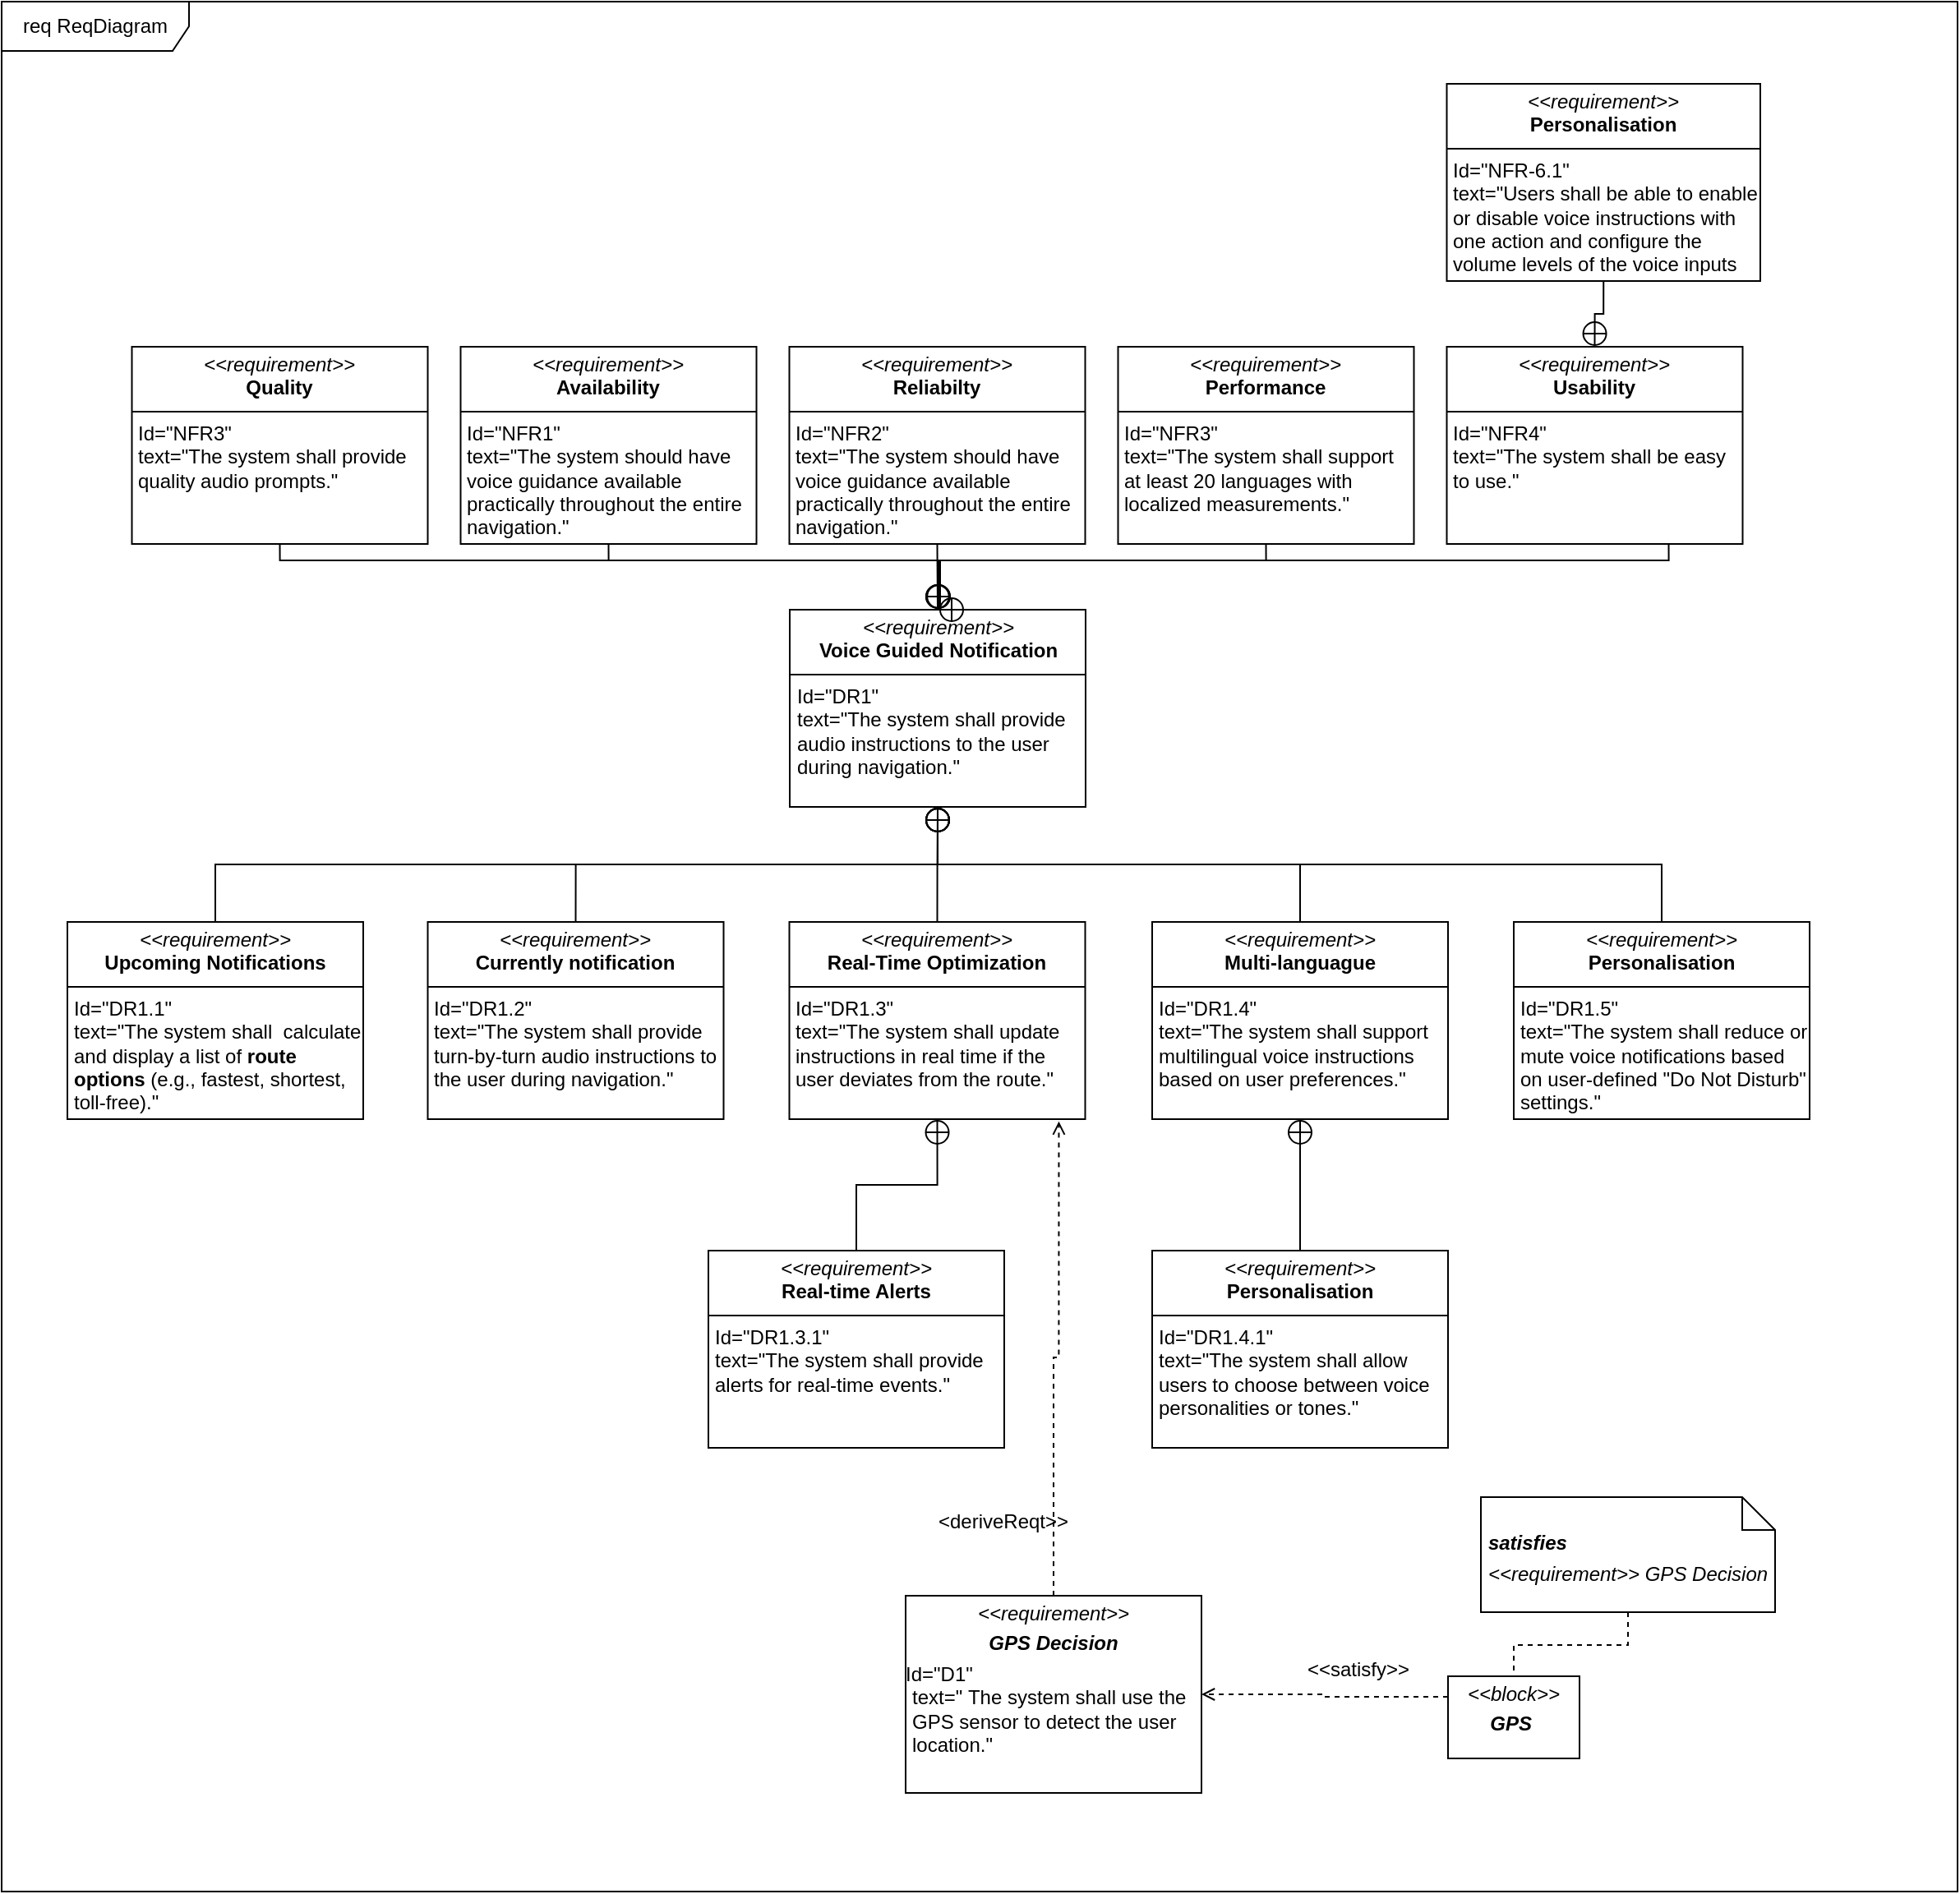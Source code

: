<mxfile version="26.2.13">
  <diagram name="Page-1" id="jVy5ansgh5haitN2zPb1">
    <mxGraphModel dx="2723" dy="1880" grid="1" gridSize="10" guides="1" tooltips="1" connect="1" arrows="1" fold="1" page="1" pageScale="1" pageWidth="827" pageHeight="1169" math="0" shadow="0">
      <root>
        <mxCell id="0" />
        <mxCell id="1" parent="0" />
        <mxCell id="nLQTtZPJFhFnZga12o0D-1" value="req ReqDiagram" style="shape=umlFrame;whiteSpace=wrap;html=1;pointerEvents=0;width=114;height=30;" vertex="1" parent="1">
          <mxGeometry x="1170" y="120" width="1190" height="1150" as="geometry" />
        </mxCell>
        <mxCell id="nLQTtZPJFhFnZga12o0D-2" value="&lt;p style=&quot;margin:0px;margin-top:4px;text-align:center;&quot;&gt;&lt;i&gt;&amp;lt;&amp;lt;requirement&amp;gt;&amp;gt;&lt;/i&gt;&lt;br&gt;&lt;b&gt;Voice Guided Notification&lt;/b&gt;&lt;/p&gt;&lt;hr size=&quot;1&quot; style=&quot;border-style:solid;&quot;&gt;&lt;p style=&quot;margin:0px;margin-left:4px;&quot;&gt;Id=&quot;DR1&quot;&lt;/p&gt;&lt;p style=&quot;margin:0px;margin-left:4px;&quot;&gt;text=&quot;&lt;span id=&quot;docs-internal-guid-2a9801a0-7fff-4f0c-7176-f9042768ee36&quot;&gt;&lt;span style=&quot;font-family: Arial, sans-serif; background-color: transparent; font-variant-numeric: normal; font-variant-east-asian: normal; font-variant-alternates: normal; font-variant-position: normal; font-variant-emoji: normal; vertical-align: baseline; white-space-collapse: preserve;&quot;&gt;&lt;font&gt;The system shall provide  audio instructions to the user during navigation.&lt;/font&gt;&lt;/span&gt;&lt;/span&gt;&quot;&lt;/p&gt;" style="verticalAlign=top;align=left;overflow=fill;html=1;whiteSpace=wrap;" vertex="1" parent="1">
          <mxGeometry x="1649.5" y="490" width="180" height="120" as="geometry" />
        </mxCell>
        <mxCell id="nLQTtZPJFhFnZga12o0D-39" style="edgeStyle=orthogonalEdgeStyle;rounded=0;orthogonalLoop=1;jettySize=auto;html=1;exitX=0.5;exitY=0;exitDx=0;exitDy=0;entryX=0.5;entryY=1;entryDx=0;entryDy=0;endArrow=circlePlus;endFill=0;" edge="1" parent="1" source="nLQTtZPJFhFnZga12o0D-11" target="nLQTtZPJFhFnZga12o0D-2">
          <mxGeometry relative="1" as="geometry" />
        </mxCell>
        <mxCell id="nLQTtZPJFhFnZga12o0D-11" value="&lt;p style=&quot;margin:0px;margin-top:4px;text-align:center;&quot;&gt;&lt;i&gt;&amp;lt;&amp;lt;requirement&amp;gt;&amp;gt;&lt;/i&gt;&lt;br&gt;&lt;b&gt;Upcoming Notifications&lt;/b&gt;&lt;/p&gt;&lt;hr size=&quot;1&quot; style=&quot;border-style:solid;&quot;&gt;&lt;p style=&quot;margin:0px;margin-left:4px;&quot;&gt;Id=&quot;DR1.1&quot;&lt;/p&gt;&lt;p style=&quot;margin:0px;margin-left:4px;&quot;&gt;text=&quot;&lt;span id=&quot;docs-internal-guid-ffcac9a9-7fff-ea1d-9a6b-a21baaa114f1&quot;&gt;&lt;span style=&quot;font-family: Arial, sans-serif; background-color: transparent; font-variant-numeric: normal; font-variant-east-asian: normal; font-variant-alternates: normal; font-variant-position: normal; font-variant-emoji: normal; vertical-align: baseline; white-space-collapse: preserve;&quot;&gt;&lt;font&gt;The system shall  calculate and display a list of &lt;/font&gt;&lt;/span&gt;&lt;/span&gt;&lt;strong style=&quot;background-color: transparent; color: light-dark(rgb(0, 0, 0), rgb(255, 255, 255));&quot; data-end=&quot;481&quot; data-start=&quot;458&quot;&gt;route options&lt;/strong&gt;&lt;span style=&quot;background-color: transparent; color: light-dark(rgb(0, 0, 0), rgb(255, 255, 255));&quot;&gt; (e.g., fastest, shortest, toll-free).&lt;/span&gt;&lt;span style=&quot;background-color: transparent; color: light-dark(rgb(0, 0, 0), rgb(255, 255, 255));&quot;&gt;&quot;&lt;/span&gt;&lt;/p&gt;" style="verticalAlign=top;align=left;overflow=fill;html=1;whiteSpace=wrap;" vertex="1" parent="1">
          <mxGeometry x="1210" y="680" width="180" height="120" as="geometry" />
        </mxCell>
        <mxCell id="nLQTtZPJFhFnZga12o0D-21" style="edgeStyle=orthogonalEdgeStyle;rounded=0;orthogonalLoop=1;jettySize=auto;html=1;endArrow=circlePlus;endFill=0;exitX=0.5;exitY=1;exitDx=0;exitDy=0;" edge="1" parent="1" source="nLQTtZPJFhFnZga12o0D-22">
          <mxGeometry relative="1" as="geometry">
            <mxPoint x="1740" y="490" as="targetPoint" />
            <Array as="points">
              <mxPoint x="1539" y="460" />
              <mxPoint x="1740" y="460" />
            </Array>
          </mxGeometry>
        </mxCell>
        <mxCell id="nLQTtZPJFhFnZga12o0D-22" value="&lt;p style=&quot;margin:0px;margin-top:4px;text-align:center;&quot;&gt;&lt;i&gt;&amp;lt;&amp;lt;requirement&amp;gt;&amp;gt;&lt;/i&gt;&lt;br&gt;&lt;b&gt;Availability&lt;/b&gt;&lt;/p&gt;&lt;hr size=&quot;1&quot; style=&quot;border-style:solid;&quot;&gt;&lt;p style=&quot;margin:0px;margin-left:4px;&quot;&gt;Id=&quot;NFR1&quot;&lt;/p&gt;&lt;p style=&quot;margin:0px;margin-left:4px;&quot;&gt;text=&quot;The system should have voice guidance available practically throughout the entire navigation.&quot;&lt;/p&gt;" style="verticalAlign=top;align=left;overflow=fill;html=1;whiteSpace=wrap;" vertex="1" parent="1">
          <mxGeometry x="1449.25" y="330" width="180" height="120" as="geometry" />
        </mxCell>
        <mxCell id="nLQTtZPJFhFnZga12o0D-25" style="edgeStyle=orthogonalEdgeStyle;rounded=0;orthogonalLoop=1;jettySize=auto;html=1;endArrow=circlePlus;endFill=0;exitX=0.5;exitY=1;exitDx=0;exitDy=0;" edge="1" parent="1" source="nLQTtZPJFhFnZga12o0D-26">
          <mxGeometry relative="1" as="geometry">
            <mxPoint x="1739.5" y="490" as="targetPoint" />
            <mxPoint x="1649.5" y="460.0" as="sourcePoint" />
            <Array as="points">
              <mxPoint x="1739" y="460" />
            </Array>
          </mxGeometry>
        </mxCell>
        <mxCell id="nLQTtZPJFhFnZga12o0D-26" value="&lt;p style=&quot;margin:0px;margin-top:4px;text-align:center;&quot;&gt;&lt;i&gt;&amp;lt;&amp;lt;requirement&amp;gt;&amp;gt;&lt;/i&gt;&lt;br&gt;&lt;b&gt;Reliabilty&lt;/b&gt;&lt;/p&gt;&lt;hr size=&quot;1&quot; style=&quot;border-style:solid;&quot;&gt;&lt;p style=&quot;margin:0px;margin-left:4px;&quot;&gt;Id=&quot;NFR2&quot;&lt;/p&gt;&lt;p style=&quot;margin:0px;margin-left:4px;&quot;&gt;text=&quot;The system should have voice guidance available practically throughout the entire navigation.&quot;&lt;/p&gt;" style="verticalAlign=top;align=left;overflow=fill;html=1;whiteSpace=wrap;" vertex="1" parent="1">
          <mxGeometry x="1649.25" y="330" width="180" height="120" as="geometry" />
        </mxCell>
        <mxCell id="nLQTtZPJFhFnZga12o0D-29" style="edgeStyle=orthogonalEdgeStyle;rounded=0;orthogonalLoop=1;jettySize=auto;html=1;endArrow=circlePlus;endFill=0;exitX=0.5;exitY=1;exitDx=0;exitDy=0;" edge="1" parent="1" source="nLQTtZPJFhFnZga12o0D-30">
          <mxGeometry relative="1" as="geometry">
            <mxPoint x="1740" y="490" as="targetPoint" />
            <Array as="points">
              <mxPoint x="1939" y="460" />
              <mxPoint x="1740" y="460" />
            </Array>
          </mxGeometry>
        </mxCell>
        <mxCell id="nLQTtZPJFhFnZga12o0D-30" value="&lt;p style=&quot;margin: 4px 0px 0px; text-align: center;&quot;&gt;&lt;i&gt;&amp;lt;&amp;lt;requirement&amp;gt;&amp;gt;&lt;/i&gt;&lt;br&gt;&lt;span style=&quot;background-color: transparent; color: light-dark(rgb(0, 0, 0), rgb(255, 255, 255)); text-align: left;&quot;&gt;&lt;b&gt;Performance&lt;/b&gt;&lt;/span&gt;&lt;/p&gt;&lt;hr size=&quot;1&quot; style=&quot;border-style:solid;&quot;&gt;&lt;p style=&quot;margin:0px;margin-left:4px;&quot;&gt;Id=&quot;NFR3&quot;&lt;/p&gt;&lt;p style=&quot;margin:0px;margin-left:4px;&quot;&gt;text=&quot;The system shall support at least &lt;span style=&quot;&quot; data-end=&quot;2237&quot; data-start=&quot;2221&quot;&gt;20 languages&lt;/span&gt; with localized measurements.&quot;&lt;/p&gt;" style="verticalAlign=top;align=left;overflow=fill;html=1;whiteSpace=wrap;" vertex="1" parent="1">
          <mxGeometry x="1849.25" y="330" width="180" height="120" as="geometry" />
        </mxCell>
        <mxCell id="nLQTtZPJFhFnZga12o0D-33" style="edgeStyle=orthogonalEdgeStyle;rounded=0;orthogonalLoop=1;jettySize=auto;html=1;entryX=0.5;entryY=0;entryDx=0;entryDy=0;endArrow=circlePlus;endFill=0;exitX=0.75;exitY=1;exitDx=0;exitDy=0;" edge="1" parent="1" source="nLQTtZPJFhFnZga12o0D-34" target="nLQTtZPJFhFnZga12o0D-2">
          <mxGeometry relative="1" as="geometry">
            <Array as="points">
              <mxPoint x="2184" y="460" />
              <mxPoint x="1740" y="460" />
            </Array>
          </mxGeometry>
        </mxCell>
        <mxCell id="nLQTtZPJFhFnZga12o0D-34" value="&lt;p style=&quot;margin:0px;margin-top:4px;text-align:center;&quot;&gt;&lt;i&gt;&amp;lt;&amp;lt;requirement&amp;gt;&amp;gt;&lt;/i&gt;&lt;br&gt;&lt;b&gt;Usability&lt;/b&gt;&lt;/p&gt;&lt;hr size=&quot;1&quot; style=&quot;border-style:solid;&quot;&gt;&lt;p style=&quot;margin:0px;margin-left:4px;&quot;&gt;Id=&quot;NFR4&quot;&lt;/p&gt;&lt;p style=&quot;margin:0px;margin-left:4px;&quot;&gt;text=&quot;The system shall be easy to use.&quot;&lt;/p&gt;" style="verticalAlign=top;align=left;overflow=fill;html=1;whiteSpace=wrap;" vertex="1" parent="1">
          <mxGeometry x="2049.25" y="330" width="180" height="120" as="geometry" />
        </mxCell>
        <mxCell id="nLQTtZPJFhFnZga12o0D-41" style="edgeStyle=orthogonalEdgeStyle;rounded=0;orthogonalLoop=1;jettySize=auto;html=1;exitX=0.5;exitY=0;exitDx=0;exitDy=0;endArrow=circlePlus;endFill=0;" edge="1" parent="1" source="nLQTtZPJFhFnZga12o0D-40" target="nLQTtZPJFhFnZga12o0D-2">
          <mxGeometry relative="1" as="geometry" />
        </mxCell>
        <mxCell id="nLQTtZPJFhFnZga12o0D-40" value="&lt;p style=&quot;margin:0px;margin-top:4px;text-align:center;&quot;&gt;&lt;i&gt;&amp;lt;&amp;lt;requirement&amp;gt;&amp;gt;&lt;/i&gt;&lt;br&gt;&lt;b&gt;Real-Time Optimization&lt;/b&gt;&lt;/p&gt;&lt;hr size=&quot;1&quot; style=&quot;border-style:solid;&quot;&gt;&lt;p style=&quot;margin:0px;margin-left:4px;&quot;&gt;Id=&quot;DR1.3&quot;&lt;/p&gt;&lt;p style=&quot;margin:0px;margin-left:4px;&quot;&gt;text=&quot;The system shall update instructions in real time if the user deviates from the route&lt;span style=&quot;background-color: transparent; font-family: Arial, sans-serif; white-space-collapse: preserve; color: light-dark(rgb(0, 0, 0), rgb(255, 255, 255));&quot;&gt;&lt;font&gt;.&lt;/font&gt;&lt;/span&gt;&lt;span style=&quot;background-color: transparent; text-wrap-mode: nowrap; color: rgba(0, 0, 0, 0); font-family: monospace; font-size: 0px;&quot;&gt;%3CmxGraphModel%3E%3Croot%3E%3CmxCell%20id%3D%220%22%2F%3E%3CmxCell%20id%3D%221%22%20parent%3D%220%22%2F%3E%3CmxCell%20id%3D%222%22%20value%3D%22%26lt%3Bp%20style%3D%26quot%3Bmargin%3A0px%3Bmargin-top%3A4px%3Btext-align%3Acenter%3B%26quot%3B%26gt%3B%26lt%3Bi%26gt%3B%26amp%3Blt%3B%26amp%3Blt%3Brequirement%26amp%3Bgt%3B%26amp%3Bgt%3B%26lt%3B%2Fi%26gt%3B%26lt%3Bbr%26gt%3B%26lt%3Bb%26gt%3BSave%20Route%26lt%3B%2Fb%26gt%3B%26lt%3B%2Fp%26gt%3B%26lt%3Bhr%20size%3D%26quot%3B1%26quot%3B%20style%3D%26quot%3Bborder-style%3Asolid%3B%26quot%3B%26gt%3B%26lt%3Bp%20style%3D%26quot%3Bmargin%3A0px%3Bmargin-left%3A4px%3B%26quot%3B%26gt%3BId%3D%26quot%3BMSR-1.6%26quot%3B%26lt%3B%2Fp%26gt%3B%26lt%3Bp%20style%3D%26quot%3Bmargin%3A0px%3Bmargin-left%3A4px%3B%26quot%3B%26gt%3Btext%3D%26quot%3B%26lt%3Bspan%20id%3D%26quot%3Bdocs-internal-guid-bf6a09b7-7fff-7673-dde0-d15843a8d085%26quot%3B%26gt%3B%26lt%3Bspan%20style%3D%26quot%3Bfont-family%3A%20Arial%2C%20sans-serif%3B%20background-color%3A%20transparent%3B%20font-variant-numeric%3A%20normal%3B%20font-variant-east-asian%3A%20normal%3B%20font-variant-alternates%3A%20normal%3B%20font-variant-position%3A%20normal%3B%20font-variant-emoji%3A%20normal%3B%20vertical-align%3A%20baseline%3B%20white-space-collapse%3A%20preserve%3B%26quot%3B%26gt%3B%26lt%3Bfont%26gt%3BThe%20system%20shall%20allow%20saving%20a%20multi-stop%20route%20as%20a%20favorite%20or%20recurring%20route.%26lt%3B%2Ffont%26gt%3B%26lt%3B%2Fspan%26gt%3B%26lt%3B%2Fspan%26gt%3B%26quot%3B%26lt%3B%2Fp%26gt%3B%22%20style%3D%22verticalAlign%3Dtop%3Balign%3Dleft%3Boverflow%3Dfill%3Bhtml%3D1%3BwhiteSpace%3Dwrap%3B%22%20vertex%3D%221%22%20parent%3D%221%22%3E%3CmxGeometry%20x%3D%221680%22%20y%3D%22841%22%20width%3D%22180%22%20height%3D%22120%22%20as%3D%22geometry%22%2F%3E%3C%2FmxCell%3E%3C%2Froot%3E%3C%2FmxGraphModel%3E&lt;/span&gt;&lt;span style=&quot;background-color: transparent; color: light-dark(rgb(0, 0, 0), rgb(255, 255, 255));&quot;&gt;&quot;&lt;/span&gt;&lt;/p&gt;" style="verticalAlign=top;align=left;overflow=fill;html=1;whiteSpace=wrap;" vertex="1" parent="1">
          <mxGeometry x="1649.25" y="680" width="180" height="120" as="geometry" />
        </mxCell>
        <mxCell id="nLQTtZPJFhFnZga12o0D-57" style="edgeStyle=orthogonalEdgeStyle;rounded=0;orthogonalLoop=1;jettySize=auto;html=1;exitX=0.5;exitY=0;exitDx=0;exitDy=0;entryX=0.911;entryY=1.011;entryDx=0;entryDy=0;dashed=1;endArrow=open;endFill=0;entryPerimeter=0;" edge="1" parent="1" source="nLQTtZPJFhFnZga12o0D-55" target="nLQTtZPJFhFnZga12o0D-40">
          <mxGeometry relative="1" as="geometry" />
        </mxCell>
        <mxCell id="nLQTtZPJFhFnZga12o0D-55" value="&lt;p style=&quot;margin:0px;margin-top:4px;text-align:center;&quot;&gt;&lt;i&gt;&amp;lt;&amp;lt;requirement&amp;gt;&amp;gt;&lt;/i&gt;&lt;br&gt;&lt;/p&gt;&lt;p style=&quot;margin:0px;margin-top:4px;text-align:center;&quot;&gt;&lt;span style=&quot;background-color: transparent; color: light-dark(rgb(0, 0, 0), rgb(255, 255, 255)); text-align: left;&quot;&gt;&lt;b&gt;&lt;i&gt;GPS Decision&lt;/i&gt;&lt;/b&gt;&lt;/span&gt;&lt;/p&gt;&lt;p style=&quot;margin: 4px 0px 0px;&quot;&gt;&lt;span style=&quot;background-color: transparent; color: light-dark(rgb(0, 0, 0), rgb(255, 255, 255));&quot;&gt;Id=&quot;D1&quot;&lt;/span&gt;&lt;/p&gt;&lt;p style=&quot;margin:0px;margin-left:4px;&quot;&gt;text=&quot;&amp;nbsp;&lt;span style=&quot;background-color: transparent; color: light-dark(rgb(0, 0, 0), rgb(255, 255, 255));&quot;&gt;The system shall use the GPS sensor to detect the user location.&lt;/span&gt;&lt;span style=&quot;background-color: transparent; color: light-dark(rgb(0, 0, 0), rgb(255, 255, 255));&quot;&gt;&quot;&lt;/span&gt;&lt;span style=&quot;color: rgba(0, 0, 0, 0); font-family: monospace; font-size: 0px; text-wrap-mode: nowrap; background-color: transparent;&quot;&gt;%3CmxGraphModel%3E%3Croot%3E%3CmxCell%20id%3D%220%22%2F%3E%3CmxCell%20id%3D%221%22%20parent%3D%220%22%2F%3E%3CmxCell%20id%3D%222%22%20value%3D%22%26lt%3Bp%20style%3D%26quot%3Bmargin%3A0px%3Bmargin-top%3A4px%3Btext-align%3Acenter%3B%26quot%3B%26gt%3B%26lt%3Bi%26gt%3B%26amp%3Blt%3B%26amp%3Blt%3Brequirement%26amp%3Bgt%3B%26amp%3Bgt%3B%26lt%3B%2Fi%26gt%3B%26lt%3Bbr%26gt%3B%26lt%3B%2Fp%26gt%3B%26lt%3Bp%20style%3D%26quot%3Bmargin%3A0px%3Bmargin-top%3A4px%3Btext-align%3Acenter%3B%26quot%3B%26gt%3B%26lt%3Bi%26gt%3B%26lt%3Bb%26gt%3BInput%20Filters%26lt%3B%2Fb%26gt%3B%26lt%3B%2Fi%26gt%3B%26lt%3B%2Fp%26gt%3B%26lt%3Bp%20style%3D%26quot%3Bmargin%3A0px%3Bmargin-left%3A4px%3B%26quot%3B%26gt%3BId%3D%26quot%3BMSR-1.1.2%26quot%3B%26lt%3B%2Fp%26gt%3B%26lt%3Bp%20style%3D%26quot%3Bmargin%3A0px%3Bmargin-left%3A4px%3B%26quot%3B%26gt%3Btext%3D%26quot%3B%26amp%3Bnbsp%3B%26lt%3Bspan%20style%3D%26quot%3Bbackground-color%3A%20transparent%3B%20color%3A%20light-dark(rgb(0%2C%200%2C%200)%2C%20rgb(255%2C%20255%2C%20255))%3B%26quot%3B%26gt%3BThe%20system%20shall%20enable%20the%20user%20to%20apply%20route%20filters%20such%20as%3A%26amp%3Bnbsp%3B%26lt%3B%2Fspan%26gt%3B%26lt%3Bspan%20style%3D%26quot%3Bbackground-color%3A%20transparent%3B%20color%3A%20light-dark(rgb(0%2C%200%2C%200)%2C%20rgb(255%2C%20255%2C%20255))%3B%26quot%3B%26gt%3BAvoid%20toll%20roads%3B%26amp%3Bnbsp%3B%26lt%3B%2Fspan%26gt%3B%26lt%3Bspan%20style%3D%26quot%3Bbackground-color%3A%20transparent%3B%20color%3A%20light-dark(rgb(0%2C%200%2C%200)%2C%20rgb(255%2C%20255%2C%20255))%3B%26quot%3B%26gt%3BAvoid%20highways%3B%20Avoid%20Ferries.%26lt%3B%2Fspan%26gt%3B%26lt%3B%2Fp%26gt%3B%22%20style%3D%22verticalAlign%3Dtop%3Balign%3Dleft%3Boverflow%3Dfill%3Bhtml%3D1%3BwhiteSpace%3Dwrap%3B%22%20vertex%3D%221%22%20parent%3D%221%22%3E%3CmxGeometry%20x%3D%221530%22%20y%3D%22840%22%20width%3D%22180%22%20height%3D%22120%22%20as%3D%22geometry%22%2F%3E%3C%2FmxCell%3E%3C%2Froot%3E%3C%2FmxGraphModel%3E&lt;/span&gt;&lt;/p&gt;" style="verticalAlign=top;align=left;overflow=fill;html=1;whiteSpace=wrap;" vertex="1" parent="1">
          <mxGeometry x="1720" y="1090" width="180" height="120" as="geometry" />
        </mxCell>
        <mxCell id="nLQTtZPJFhFnZga12o0D-58" value="&amp;lt;deriveReqt&amp;gt;&amp;gt;" style="text;html=1;align=center;verticalAlign=middle;resizable=0;points=[];autosize=1;strokeColor=none;fillColor=none;" vertex="1" parent="1">
          <mxGeometry x="1729.25" y="1030" width="100" height="30" as="geometry" />
        </mxCell>
        <mxCell id="nLQTtZPJFhFnZga12o0D-61" value="&lt;p style=&quot;margin:0px;margin-top:4px;text-align:center;&quot;&gt;&lt;i&gt;&amp;lt;&amp;lt;block&amp;gt;&amp;gt;&lt;/i&gt;&lt;br&gt;&lt;/p&gt;&lt;p style=&quot;margin:0px;margin-top:4px;text-align:center;&quot;&gt;&lt;span style=&quot;background-color: transparent; color: light-dark(rgb(0, 0, 0), rgb(255, 255, 255)); text-align: left;&quot;&gt;&lt;b&gt;&lt;i&gt;GPS&amp;nbsp;&lt;/i&gt;&lt;/b&gt;&lt;/span&gt;&lt;/p&gt;&lt;p style=&quot;margin: 4px 0px 0px;&quot;&gt;&lt;span style=&quot;background-color: transparent; color: light-dark(rgba(0, 0, 0, 0), rgb(237, 237, 237)); font-family: monospace; font-size: 0px; text-wrap-mode: nowrap;&quot;&gt;%3CmxGraphModel%3E%3Croot%3E%3CmxCell%20id%3D%220%22%2F%3E%3CmxCell%20id%3D%221%22%20parent%3D%220%22%2F%3E%3CmxCell%20id%3D%222%22%20value%3D%22%26lt%3Bp%20style%3D%26quot%3Bmargin%3A0px%3Bmargin-top%3A4px%3Btext-align%3Acenter%3B%26quot%3B%26gt%3B%26lt%3Bi%26gt%3B%26amp%3Blt%3B%26amp%3Blt%3Brequirement%26amp%3Bgt%3B%26amp%3Bgt%3B%26lt%3B%2Fi%26gt%3B%26lt%3Bbr%26gt%3B%26lt%3B%2Fp%26gt%3B%26lt%3Bp%20style%3D%26quot%3Bmargin%3A0px%3Bmargin-top%3A4px%3Btext-align%3Acenter%3B%26quot%3B%26gt%3B%26lt%3Bi%26gt%3B%26lt%3Bb%26gt%3BInput%20Filters%26lt%3B%2Fb%26gt%3B%26lt%3B%2Fi%26gt%3B%26lt%3B%2Fp%26gt%3B%26lt%3Bp%20style%3D%26quot%3Bmargin%3A0px%3Bmargin-left%3A4px%3B%26quot%3B%26gt%3BId%3D%26quot%3BMSR-1.1.2%26quot%3B%26lt%3B%2Fp%26gt%3B%26lt%3Bp%20style%3D%26quot%3Bmargin%3A0px%3Bmargin-left%3A4px%3B%26quot%3B%26gt%3Btext%3D%26quot%3B%26amp%3Bnbsp%3B%26lt%3Bspan%20style%3D%26quot%3Bbackground-color%3A%20transparent%3B%20color%3A%20light-dark(rgb(0%2C%200%2C%200)%2C%20rgb(255%2C%20255%2C%20255))%3B%26quot%3B%26gt%3BThe%20system%20shall%20enable%20the%20user%20to%20apply%20route%20filters%20such%20as%3A%26amp%3Bnbsp%3B%26lt%3B%2Fspan%26gt%3B%26lt%3Bspan%20style%3D%26quot%3Bbackground-color%3A%20transparent%3B%20color%3A%20light-dark(rgb(0%2C%200%2C%200)%2C%20rgb(255%2C%20255%2C%20255))%3B%26quot%3B%26gt%3BAvoid%20toll%20roads%3B%26amp%3Bnbsp%3B%26lt%3B%2Fspan%26gt%3B%26lt%3Bspan%20style%3D%26quot%3Bbackground-color%3A%20transparent%3B%20color%3A%20light-dark(rgb(0%2C%200%2C%200)%2C%20rgb(255%2C%20255%2C%20255))%3B%26quot%3B%26gt%3BAvoid%20highways%3B%20Avoid%20Ferries.%26lt%3B%2Fspan%26gt%3B%26lt%3B%2Fp%26gt%3B%22%20style%3D%22verticalAlign%3Dtop%3Balign%3Dleft%3Boverflow%3Dfill%3Bhtml%3D1%3BwhiteSpace%3Dwrap%3B%22%20vertex%3D%221%22%20parent%3D%221%22%3E%3CmxGeometry%20x%3D%221530%22%20y%3D%22840%22%20width%3D%22180%22%20height%3D%22120%22%20as%3D%22geometry%22%2F%3E%3C%2FmxCell%3E%3C%2Froot%3E%3C%2FmxGraphModel%3E&lt;/span&gt;&lt;/p&gt;" style="verticalAlign=top;align=left;overflow=fill;html=1;whiteSpace=wrap;" vertex="1" parent="1">
          <mxGeometry x="2050" y="1139" width="80" height="50" as="geometry" />
        </mxCell>
        <mxCell id="nLQTtZPJFhFnZga12o0D-66" style="edgeStyle=orthogonalEdgeStyle;rounded=0;orthogonalLoop=1;jettySize=auto;html=1;exitX=0;exitY=0.25;exitDx=0;exitDy=0;dashed=1;endArrow=open;endFill=0;" edge="1" parent="1" source="nLQTtZPJFhFnZga12o0D-61" target="nLQTtZPJFhFnZga12o0D-55">
          <mxGeometry relative="1" as="geometry">
            <mxPoint x="2040" y="1037" as="targetPoint" />
          </mxGeometry>
        </mxCell>
        <mxCell id="nLQTtZPJFhFnZga12o0D-67" value="&amp;lt;&amp;lt;satisfy&amp;gt;&amp;gt;" style="text;html=1;align=center;verticalAlign=middle;resizable=0;points=[];autosize=1;strokeColor=none;fillColor=none;" vertex="1" parent="1">
          <mxGeometry x="1950" y="1120" width="90" height="30" as="geometry" />
        </mxCell>
        <mxCell id="nLQTtZPJFhFnZga12o0D-71" style="edgeStyle=orthogonalEdgeStyle;rounded=0;orthogonalLoop=1;jettySize=auto;html=1;exitX=0.5;exitY=1;exitDx=0;exitDy=0;exitPerimeter=0;entryX=0.5;entryY=0;entryDx=0;entryDy=0;endArrow=none;startFill=0;dashed=1;" edge="1" parent="1" source="nLQTtZPJFhFnZga12o0D-70" target="nLQTtZPJFhFnZga12o0D-61">
          <mxGeometry relative="1" as="geometry" />
        </mxCell>
        <mxCell id="nLQTtZPJFhFnZga12o0D-70" value="&lt;p style=&quot;text-align: left; margin: 4px 0px 0px;&quot;&gt;&lt;b&gt;&lt;i&gt;satisfies&lt;/i&gt;&lt;/b&gt;&lt;/p&gt;&lt;p style=&quot;text-align: left; margin: 4px 0px 0px;&quot;&gt;&lt;i&gt;&amp;lt;&amp;lt;requirement&amp;gt;&amp;gt; GPS Decision&lt;/i&gt;&lt;/p&gt;" style="shape=note;size=20;whiteSpace=wrap;html=1;" vertex="1" parent="1">
          <mxGeometry x="2070" y="1030" width="179" height="70" as="geometry" />
        </mxCell>
        <mxCell id="nLQTtZPJFhFnZga12o0D-99" style="edgeStyle=orthogonalEdgeStyle;rounded=0;orthogonalLoop=1;jettySize=auto;html=1;exitX=0.5;exitY=1;exitDx=0;exitDy=0;entryX=0.5;entryY=0;entryDx=0;entryDy=0;endArrow=circlePlus;endFill=0;" edge="1" parent="1" source="nLQTtZPJFhFnZga12o0D-97" target="nLQTtZPJFhFnZga12o0D-34">
          <mxGeometry relative="1" as="geometry" />
        </mxCell>
        <mxCell id="nLQTtZPJFhFnZga12o0D-97" value="&lt;p style=&quot;margin:0px;margin-top:4px;text-align:center;&quot;&gt;&lt;i&gt;&amp;lt;&amp;lt;requirement&amp;gt;&amp;gt;&lt;/i&gt;&lt;br&gt;&lt;b&gt;Personalisation&lt;/b&gt;&lt;/p&gt;&lt;hr size=&quot;1&quot; style=&quot;border-style:solid;&quot;&gt;&lt;p style=&quot;margin:0px;margin-left:4px;&quot;&gt;Id=&quot;NFR-6.1&quot;&lt;/p&gt;&lt;p style=&quot;margin:0px;margin-left:4px;&quot;&gt;text=&quot;&lt;span style=&quot;background-color: transparent; color: light-dark(rgb(0, 0, 0), rgb(255, 255, 255));&quot;&gt;Users shall be able to enable or disable voice instructions with one action and configure the volume levels of the voice inputs&lt;/span&gt;&lt;/p&gt;" style="verticalAlign=top;align=left;overflow=fill;html=1;whiteSpace=wrap;" vertex="1" parent="1">
          <mxGeometry x="2049.25" y="170" width="190.75" height="120" as="geometry" />
        </mxCell>
        <mxCell id="nLQTtZPJFhFnZga12o0D-105" style="edgeStyle=orthogonalEdgeStyle;rounded=0;orthogonalLoop=1;jettySize=auto;html=1;exitX=0.5;exitY=0;exitDx=0;exitDy=0;entryX=0.5;entryY=1;entryDx=0;entryDy=0;endArrow=circlePlus;endFill=0;" edge="1" parent="1" source="nLQTtZPJFhFnZga12o0D-103" target="nLQTtZPJFhFnZga12o0D-2">
          <mxGeometry relative="1" as="geometry" />
        </mxCell>
        <mxCell id="nLQTtZPJFhFnZga12o0D-103" value="&lt;p style=&quot;margin:0px;margin-top:4px;text-align:center;&quot;&gt;&lt;i&gt;&amp;lt;&amp;lt;requirement&amp;gt;&amp;gt;&lt;/i&gt;&lt;br&gt;&lt;b&gt;Currently notification&lt;/b&gt;&lt;/p&gt;&lt;hr size=&quot;1&quot; style=&quot;border-style:solid;&quot;&gt;&lt;p style=&quot;margin:0px;margin-left:4px;&quot;&gt;Id=&quot;DR1.2&quot;&lt;/p&gt;&lt;p style=&quot;margin:0px;margin-left:4px;&quot;&gt;text=&quot;The system shall provide turn-by-turn audio instructions to the user during navigation.&lt;span style=&quot;background-color: transparent; color: light-dark(rgb(0, 0, 0), rgb(255, 255, 255));&quot;&gt;&quot;&lt;/span&gt;&lt;/p&gt;" style="verticalAlign=top;align=left;overflow=fill;html=1;whiteSpace=wrap;" vertex="1" parent="1">
          <mxGeometry x="1429.25" y="680" width="180" height="120" as="geometry" />
        </mxCell>
        <mxCell id="nLQTtZPJFhFnZga12o0D-106" style="edgeStyle=orthogonalEdgeStyle;rounded=0;orthogonalLoop=1;jettySize=auto;html=1;exitX=0.5;exitY=0;exitDx=0;exitDy=0;entryX=0.5;entryY=1;entryDx=0;entryDy=0;endArrow=circlePlus;endFill=0;" edge="1" parent="1" source="nLQTtZPJFhFnZga12o0D-104" target="nLQTtZPJFhFnZga12o0D-2">
          <mxGeometry relative="1" as="geometry" />
        </mxCell>
        <mxCell id="nLQTtZPJFhFnZga12o0D-104" value="&lt;p style=&quot;margin:0px;margin-top:4px;text-align:center;&quot;&gt;&lt;i&gt;&amp;lt;&amp;lt;requirement&amp;gt;&amp;gt;&lt;/i&gt;&lt;br&gt;&lt;b&gt;Multi-languague&lt;/b&gt;&lt;/p&gt;&lt;hr size=&quot;1&quot; style=&quot;border-style:solid;&quot;&gt;&lt;p style=&quot;margin:0px;margin-left:4px;&quot;&gt;Id=&quot;DR1.4&quot;&lt;/p&gt;&lt;p style=&quot;margin:0px;margin-left:4px;&quot;&gt;text=&quot;The system shall support multilingual voice instructions based on user preferences&lt;span style=&quot;background-color: transparent; font-family: Arial, sans-serif; white-space-collapse: preserve; color: light-dark(rgb(0, 0, 0), rgb(255, 255, 255));&quot;&gt;&lt;font&gt;.&lt;/font&gt;&lt;/span&gt;&lt;span style=&quot;background-color: transparent; text-wrap-mode: nowrap; color: rgba(0, 0, 0, 0); font-family: monospace; font-size: 0px;&quot;&gt;%3CmxGraphModel%3E%3Croot%3E%3CmxCell%20id%3D%220%22%2F%3E%3CmxCell%20id%3D%221%22%20parent%3D%220%22%2F%3E%3CmxCell%20id%3D%222%22%20value%3D%22%26lt%3Bp%20style%3D%26quot%3Bmargin%3A0px%3Bmargin-top%3A4px%3Btext-align%3Acenter%3B%26quot%3B%26gt%3B%26lt%3Bi%26gt%3B%26amp%3Blt%3B%26amp%3Blt%3Brequirement%26amp%3Bgt%3B%26amp%3Bgt%3B%26lt%3B%2Fi%26gt%3B%26lt%3Bbr%26gt%3B%26lt%3Bb%26gt%3BSave%20Route%26lt%3B%2Fb%26gt%3B%26lt%3B%2Fp%26gt%3B%26lt%3Bhr%20size%3D%26quot%3B1%26quot%3B%20style%3D%26quot%3Bborder-style%3Asolid%3B%26quot%3B%26gt%3B%26lt%3Bp%20style%3D%26quot%3Bmargin%3A0px%3Bmargin-left%3A4px%3B%26quot%3B%26gt%3BId%3D%26quot%3BMSR-1.6%26quot%3B%26lt%3B%2Fp%26gt%3B%26lt%3Bp%20style%3D%26quot%3Bmargin%3A0px%3Bmargin-left%3A4px%3B%26quot%3B%26gt%3Btext%3D%26quot%3B%26lt%3Bspan%20id%3D%26quot%3Bdocs-internal-guid-bf6a09b7-7fff-7673-dde0-d15843a8d085%26quot%3B%26gt%3B%26lt%3Bspan%20style%3D%26quot%3Bfont-family%3A%20Arial%2C%20sans-serif%3B%20background-color%3A%20transparent%3B%20font-variant-numeric%3A%20normal%3B%20font-variant-east-asian%3A%20normal%3B%20font-variant-alternates%3A%20normal%3B%20font-variant-position%3A%20normal%3B%20font-variant-emoji%3A%20normal%3B%20vertical-align%3A%20baseline%3B%20white-space-collapse%3A%20preserve%3B%26quot%3B%26gt%3B%26lt%3Bfont%26gt%3BThe%20system%20shall%20allow%20saving%20a%20multi-stop%20route%20as%20a%20favorite%20or%20recurring%20route.%26lt%3B%2Ffont%26gt%3B%26lt%3B%2Fspan%26gt%3B%26lt%3B%2Fspan%26gt%3B%26quot%3B%26lt%3B%2Fp%26gt%3B%22%20style%3D%22verticalAlign%3Dtop%3Balign%3Dleft%3Boverflow%3Dfill%3Bhtml%3D1%3BwhiteSpace%3Dwrap%3B%22%20vertex%3D%221%22%20parent%3D%221%22%3E%3CmxGeometry%20x%3D%221680%22%20y%3D%22841%22%20width%3D%22180%22%20height%3D%22120%22%20as%3D%22geometry%22%2F%3E%3C%2FmxCell%3E%3C%2Froot%3E%3C%2FmxGraphModel%3E&lt;/span&gt;&lt;span style=&quot;background-color: transparent; color: light-dark(rgb(0, 0, 0), rgb(255, 255, 255));&quot;&gt;&quot;&lt;/span&gt;&lt;/p&gt;" style="verticalAlign=top;align=left;overflow=fill;html=1;whiteSpace=wrap;" vertex="1" parent="1">
          <mxGeometry x="1870" y="680" width="180" height="120" as="geometry" />
        </mxCell>
        <mxCell id="nLQTtZPJFhFnZga12o0D-108" style="edgeStyle=orthogonalEdgeStyle;rounded=0;orthogonalLoop=1;jettySize=auto;html=1;exitX=0.5;exitY=0;exitDx=0;exitDy=0;entryX=0.5;entryY=1;entryDx=0;entryDy=0;endArrow=circlePlus;endFill=0;" edge="1" parent="1" source="nLQTtZPJFhFnZga12o0D-107" target="nLQTtZPJFhFnZga12o0D-104">
          <mxGeometry relative="1" as="geometry" />
        </mxCell>
        <mxCell id="nLQTtZPJFhFnZga12o0D-107" value="&lt;p style=&quot;margin:0px;margin-top:4px;text-align:center;&quot;&gt;&lt;i&gt;&amp;lt;&amp;lt;requirement&amp;gt;&amp;gt;&lt;/i&gt;&lt;br&gt;&lt;b&gt;Personalisation&lt;/b&gt;&lt;/p&gt;&lt;hr size=&quot;1&quot; style=&quot;border-style:solid;&quot;&gt;&lt;p style=&quot;margin:0px;margin-left:4px;&quot;&gt;Id=&quot;DR1.4.1&quot;&lt;/p&gt;&lt;p style=&quot;margin:0px;margin-left:4px;&quot;&gt;text=&quot;The system shall allow users to choose between voice personalities or tones&lt;span style=&quot;background-color: transparent; font-family: Arial, sans-serif; white-space-collapse: preserve; color: light-dark(rgb(0, 0, 0), rgb(255, 255, 255));&quot;&gt;&lt;font&gt;.&lt;/font&gt;&lt;/span&gt;&lt;span style=&quot;background-color: transparent; text-wrap-mode: nowrap; color: rgba(0, 0, 0, 0); font-family: monospace; font-size: 0px;&quot;&gt;%3CmxGraphModel%3E%3Croot%3E%3CmxCell%20id%3D%220%22%2F%3E%3CmxCell%20id%3D%221%22%20parent%3D%220%22%2F%3E%3CmxCell%20id%3D%222%22%20value%3D%22%26lt%3Bp%20style%3D%26quot%3Bmargin%3A0px%3Bmargin-top%3A4px%3Btext-align%3Acenter%3B%26quot%3B%26gt%3B%26lt%3Bi%26gt%3B%26amp%3Blt%3B%26amp%3Blt%3Brequirement%26amp%3Bgt%3B%26amp%3Bgt%3B%26lt%3B%2Fi%26gt%3B%26lt%3Bbr%26gt%3B%26lt%3Bb%26gt%3BSave%20Route%26lt%3B%2Fb%26gt%3B%26lt%3B%2Fp%26gt%3B%26lt%3Bhr%20size%3D%26quot%3B1%26quot%3B%20style%3D%26quot%3Bborder-style%3Asolid%3B%26quot%3B%26gt%3B%26lt%3Bp%20style%3D%26quot%3Bmargin%3A0px%3Bmargin-left%3A4px%3B%26quot%3B%26gt%3BId%3D%26quot%3BMSR-1.6%26quot%3B%26lt%3B%2Fp%26gt%3B%26lt%3Bp%20style%3D%26quot%3Bmargin%3A0px%3Bmargin-left%3A4px%3B%26quot%3B%26gt%3Btext%3D%26quot%3B%26lt%3Bspan%20id%3D%26quot%3Bdocs-internal-guid-bf6a09b7-7fff-7673-dde0-d15843a8d085%26quot%3B%26gt%3B%26lt%3Bspan%20style%3D%26quot%3Bfont-family%3A%20Arial%2C%20sans-serif%3B%20background-color%3A%20transparent%3B%20font-variant-numeric%3A%20normal%3B%20font-variant-east-asian%3A%20normal%3B%20font-variant-alternates%3A%20normal%3B%20font-variant-position%3A%20normal%3B%20font-variant-emoji%3A%20normal%3B%20vertical-align%3A%20baseline%3B%20white-space-collapse%3A%20preserve%3B%26quot%3B%26gt%3B%26lt%3Bfont%26gt%3BThe%20system%20shall%20allow%20saving%20a%20multi-stop%20route%20as%20a%20favorite%20or%20recurring%20route.%26lt%3B%2Ffont%26gt%3B%26lt%3B%2Fspan%26gt%3B%26lt%3B%2Fspan%26gt%3B%26quot%3B%26lt%3B%2Fp%26gt%3B%22%20style%3D%22verticalAlign%3Dtop%3Balign%3Dleft%3Boverflow%3Dfill%3Bhtml%3D1%3BwhiteSpace%3Dwrap%3B%22%20vertex%3D%221%22%20parent%3D%221%22%3E%3CmxGeometry%20x%3D%221680%22%20y%3D%22841%22%20width%3D%22180%22%20height%3D%22120%22%20as%3D%22geometry%22%2F%3E%3C%2FmxCell%3E%3C%2Froot%3E%3C%2FmxGraphModel%3E&lt;/span&gt;&lt;span style=&quot;background-color: transparent; color: light-dark(rgb(0, 0, 0), rgb(255, 255, 255));&quot;&gt;&quot;&lt;/span&gt;&lt;/p&gt;" style="verticalAlign=top;align=left;overflow=fill;html=1;whiteSpace=wrap;" vertex="1" parent="1">
          <mxGeometry x="1870" y="880" width="180" height="120" as="geometry" />
        </mxCell>
        <mxCell id="nLQTtZPJFhFnZga12o0D-113" style="edgeStyle=orthogonalEdgeStyle;rounded=0;orthogonalLoop=1;jettySize=auto;html=1;exitX=0.5;exitY=0;exitDx=0;exitDy=0;entryX=0.5;entryY=1;entryDx=0;entryDy=0;endArrow=circlePlus;endFill=0;" edge="1" parent="1" source="nLQTtZPJFhFnZga12o0D-109" target="nLQTtZPJFhFnZga12o0D-40">
          <mxGeometry relative="1" as="geometry" />
        </mxCell>
        <mxCell id="nLQTtZPJFhFnZga12o0D-109" value="&lt;p style=&quot;margin:0px;margin-top:4px;text-align:center;&quot;&gt;&lt;i&gt;&amp;lt;&amp;lt;requirement&amp;gt;&amp;gt;&lt;/i&gt;&lt;br&gt;&lt;b&gt;Real-time Alerts&lt;/b&gt;&lt;/p&gt;&lt;hr size=&quot;1&quot; style=&quot;border-style:solid;&quot;&gt;&lt;p style=&quot;margin:0px;margin-left:4px;&quot;&gt;Id=&quot;DR1.3.1&quot;&lt;/p&gt;&lt;p style=&quot;margin:0px;margin-left:4px;&quot;&gt;text=&quot;The system shall provide alerts for real-time events&lt;span style=&quot;background-color: transparent; font-family: Arial, sans-serif; white-space-collapse: preserve; color: light-dark(rgb(0, 0, 0), rgb(255, 255, 255));&quot;&gt;&lt;font&gt;.&lt;/font&gt;&lt;/span&gt;&lt;span style=&quot;background-color: transparent; text-wrap-mode: nowrap; color: rgba(0, 0, 0, 0); font-family: monospace; font-size: 0px;&quot;&gt;%3CmxGraphModel%3E%3Croot%3E%3CmxCell%20id%3D%220%22%2F%3E%3CmxCell%20id%3D%221%22%20parent%3D%220%22%2F%3E%3CmxCell%20id%3D%222%22%20value%3D%22%26lt%3Bp%20style%3D%26quot%3Bmargin%3A0px%3Bmargin-top%3A4px%3Btext-align%3Acenter%3B%26quot%3B%26gt%3B%26lt%3Bi%26gt%3B%26amp%3Blt%3B%26amp%3Blt%3Brequirement%26amp%3Bgt%3B%26amp%3Bgt%3B%26lt%3B%2Fi%26gt%3B%26lt%3Bbr%26gt%3B%26lt%3Bb%26gt%3BSave%20Route%26lt%3B%2Fb%26gt%3B%26lt%3B%2Fp%26gt%3B%26lt%3Bhr%20size%3D%26quot%3B1%26quot%3B%20style%3D%26quot%3Bborder-style%3Asolid%3B%26quot%3B%26gt%3B%26lt%3Bp%20style%3D%26quot%3Bmargin%3A0px%3Bmargin-left%3A4px%3B%26quot%3B%26gt%3BId%3D%26quot%3BMSR-1.6%26quot%3B%26lt%3B%2Fp%26gt%3B%26lt%3Bp%20style%3D%26quot%3Bmargin%3A0px%3Bmargin-left%3A4px%3B%26quot%3B%26gt%3Btext%3D%26quot%3B%26lt%3Bspan%20id%3D%26quot%3Bdocs-internal-guid-bf6a09b7-7fff-7673-dde0-d15843a8d085%26quot%3B%26gt%3B%26lt%3Bspan%20style%3D%26quot%3Bfont-family%3A%20Arial%2C%20sans-serif%3B%20background-color%3A%20transparent%3B%20font-variant-numeric%3A%20normal%3B%20font-variant-east-asian%3A%20normal%3B%20font-variant-alternates%3A%20normal%3B%20font-variant-position%3A%20normal%3B%20font-variant-emoji%3A%20normal%3B%20vertical-align%3A%20baseline%3B%20white-space-collapse%3A%20preserve%3B%26quot%3B%26gt%3B%26lt%3Bfont%26gt%3BThe%20system%20shall%20allow%20saving%20a%20multi-stop%20route%20as%20a%20favorite%20or%20recurring%20route.%26lt%3B%2Ffont%26gt%3B%26lt%3B%2Fspan%26gt%3B%26lt%3B%2Fspan%26gt%3B%26quot%3B%26lt%3B%2Fp%26gt%3B%22%20style%3D%22verticalAlign%3Dtop%3Balign%3Dleft%3Boverflow%3Dfill%3Bhtml%3D1%3BwhiteSpace%3Dwrap%3B%22%20vertex%3D%221%22%20parent%3D%221%22%3E%3CmxGeometry%20x%3D%221680%22%20y%3D%22841%22%20width%3D%22180%22%20height%3D%22120%22%20as%3D%22geometry%22%2F%3E%3C%2FmxCell%3E%3C%2Froot%3E%3C%2FmxGraphModel%3E&lt;/span&gt;&lt;span style=&quot;background-color: transparent; color: light-dark(rgb(0, 0, 0), rgb(255, 255, 255));&quot;&gt;&quot;&lt;/span&gt;&lt;/p&gt;" style="verticalAlign=top;align=left;overflow=fill;html=1;whiteSpace=wrap;" vertex="1" parent="1">
          <mxGeometry x="1600" y="880" width="180" height="120" as="geometry" />
        </mxCell>
        <mxCell id="nLQTtZPJFhFnZga12o0D-112" style="edgeStyle=orthogonalEdgeStyle;rounded=0;orthogonalLoop=1;jettySize=auto;html=1;exitX=0.5;exitY=0;exitDx=0;exitDy=0;endArrow=circlePlus;endFill=0;" edge="1" parent="1" source="nLQTtZPJFhFnZga12o0D-111" target="nLQTtZPJFhFnZga12o0D-2">
          <mxGeometry relative="1" as="geometry" />
        </mxCell>
        <mxCell id="nLQTtZPJFhFnZga12o0D-111" value="&lt;p style=&quot;margin:0px;margin-top:4px;text-align:center;&quot;&gt;&lt;i&gt;&amp;lt;&amp;lt;requirement&amp;gt;&amp;gt;&lt;/i&gt;&lt;br&gt;&lt;b&gt;Personalisation&lt;/b&gt;&lt;/p&gt;&lt;hr size=&quot;1&quot; style=&quot;border-style:solid;&quot;&gt;&lt;p style=&quot;margin:0px;margin-left:4px;&quot;&gt;Id=&quot;DR1.5&quot;&lt;/p&gt;&lt;p style=&quot;margin:0px;margin-left:4px;&quot;&gt;text=&quot;The system shall reduce or mute voice notifications based on user-defined &quot;Do Not Disturb&quot; settings&lt;span style=&quot;background-color: transparent; font-family: Arial, sans-serif; white-space-collapse: preserve; color: light-dark(rgb(0, 0, 0), rgb(255, 255, 255));&quot;&gt;&lt;font&gt;.&lt;/font&gt;&lt;/span&gt;&lt;span style=&quot;background-color: transparent; text-wrap-mode: nowrap; color: rgba(0, 0, 0, 0); font-family: monospace; font-size: 0px;&quot;&gt;%3CmxGraphModel%3E%3Croot%3E%3CmxCell%20id%3D%220%22%2F%3E%3CmxCell%20id%3D%221%22%20parent%3D%220%22%2F%3E%3CmxCell%20id%3D%222%22%20value%3D%22%26lt%3Bp%20style%3D%26quot%3Bmargin%3A0px%3Bmargin-top%3A4px%3Btext-align%3Acenter%3B%26quot%3B%26gt%3B%26lt%3Bi%26gt%3B%26amp%3Blt%3B%26amp%3Blt%3Brequirement%26amp%3Bgt%3B%26amp%3Bgt%3B%26lt%3B%2Fi%26gt%3B%26lt%3Bbr%26gt%3B%26lt%3Bb%26gt%3BSave%20Route%26lt%3B%2Fb%26gt%3B%26lt%3B%2Fp%26gt%3B%26lt%3Bhr%20size%3D%26quot%3B1%26quot%3B%20style%3D%26quot%3Bborder-style%3Asolid%3B%26quot%3B%26gt%3B%26lt%3Bp%20style%3D%26quot%3Bmargin%3A0px%3Bmargin-left%3A4px%3B%26quot%3B%26gt%3BId%3D%26quot%3BMSR-1.6%26quot%3B%26lt%3B%2Fp%26gt%3B%26lt%3Bp%20style%3D%26quot%3Bmargin%3A0px%3Bmargin-left%3A4px%3B%26quot%3B%26gt%3Btext%3D%26quot%3B%26lt%3Bspan%20id%3D%26quot%3Bdocs-internal-guid-bf6a09b7-7fff-7673-dde0-d15843a8d085%26quot%3B%26gt%3B%26lt%3Bspan%20style%3D%26quot%3Bfont-family%3A%20Arial%2C%20sans-serif%3B%20background-color%3A%20transparent%3B%20font-variant-numeric%3A%20normal%3B%20font-variant-east-asian%3A%20normal%3B%20font-variant-alternates%3A%20normal%3B%20font-variant-position%3A%20normal%3B%20font-variant-emoji%3A%20normal%3B%20vertical-align%3A%20baseline%3B%20white-space-collapse%3A%20preserve%3B%26quot%3B%26gt%3B%26lt%3Bfont%26gt%3BThe%20system%20shall%20allow%20saving%20a%20multi-stop%20route%20as%20a%20favorite%20or%20recurring%20route.%26lt%3B%2Ffont%26gt%3B%26lt%3B%2Fspan%26gt%3B%26lt%3B%2Fspan%26gt%3B%26quot%3B%26lt%3B%2Fp%26gt%3B%22%20style%3D%22verticalAlign%3Dtop%3Balign%3Dleft%3Boverflow%3Dfill%3Bhtml%3D1%3BwhiteSpace%3Dwrap%3B%22%20vertex%3D%221%22%20parent%3D%221%22%3E%3CmxGeometry%20x%3D%221680%22%20y%3D%22841%22%20width%3D%22180%22%20height%3D%22120%22%20as%3D%22geometry%22%2F%3E%3C%2FmxCell%3E%3C%2Froot%3E%3C%2FmxGraphModel%3E&lt;/span&gt;&lt;span style=&quot;background-color: transparent; color: light-dark(rgb(0, 0, 0), rgb(255, 255, 255));&quot;&gt;&quot;&lt;/span&gt;&lt;/p&gt;" style="verticalAlign=top;align=left;overflow=fill;html=1;whiteSpace=wrap;" vertex="1" parent="1">
          <mxGeometry x="2090" y="680" width="180" height="120" as="geometry" />
        </mxCell>
        <mxCell id="nLQTtZPJFhFnZga12o0D-115" style="edgeStyle=orthogonalEdgeStyle;rounded=0;orthogonalLoop=1;jettySize=auto;html=1;exitX=0.5;exitY=1;exitDx=0;exitDy=0;endArrow=circlePlus;endFill=0;" edge="1" parent="1" source="nLQTtZPJFhFnZga12o0D-114">
          <mxGeometry relative="1" as="geometry">
            <mxPoint x="1740" y="490" as="targetPoint" />
            <Array as="points">
              <mxPoint x="1339" y="460" />
              <mxPoint x="1741" y="460" />
            </Array>
          </mxGeometry>
        </mxCell>
        <mxCell id="nLQTtZPJFhFnZga12o0D-114" value="&lt;p style=&quot;margin: 4px 0px 0px; text-align: center;&quot;&gt;&lt;i&gt;&amp;lt;&amp;lt;requirement&amp;gt;&amp;gt;&lt;/i&gt;&lt;br&gt;&lt;span style=&quot;background-color: transparent; color: light-dark(rgb(0, 0, 0), rgb(255, 255, 255)); text-align: left;&quot;&gt;&lt;b&gt;Quality&lt;/b&gt;&lt;/span&gt;&lt;/p&gt;&lt;hr size=&quot;1&quot; style=&quot;border-style:solid;&quot;&gt;&lt;p style=&quot;margin:0px;margin-left:4px;&quot;&gt;Id=&quot;NFR3&quot;&lt;/p&gt;&lt;p style=&quot;margin:0px;margin-left:4px;&quot;&gt;text=&quot;The system shall provide quality audio prompts.&quot;&lt;/p&gt;" style="verticalAlign=top;align=left;overflow=fill;html=1;whiteSpace=wrap;" vertex="1" parent="1">
          <mxGeometry x="1249.25" y="330" width="180" height="120" as="geometry" />
        </mxCell>
      </root>
    </mxGraphModel>
  </diagram>
</mxfile>
